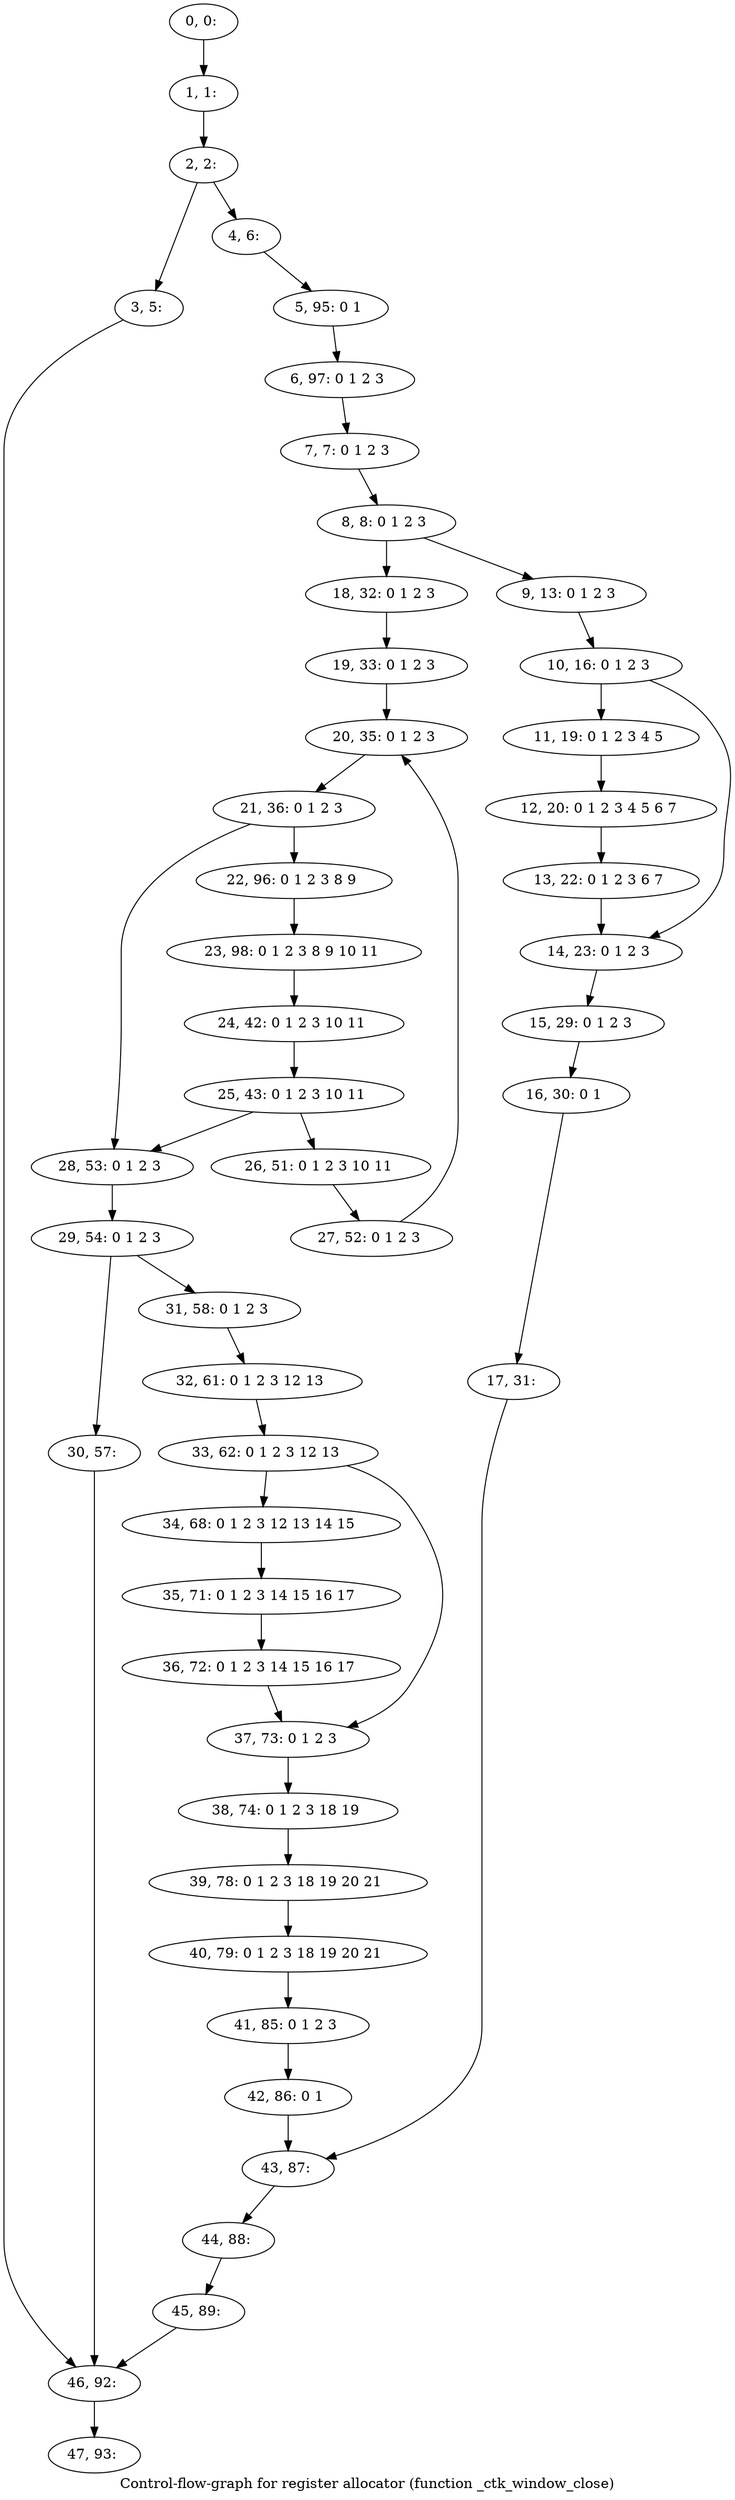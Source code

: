 digraph G {
graph [label="Control-flow-graph for register allocator (function _ctk_window_close)"]
0[label="0, 0: "];
1[label="1, 1: "];
2[label="2, 2: "];
3[label="3, 5: "];
4[label="4, 6: "];
5[label="5, 95: 0 1 "];
6[label="6, 97: 0 1 2 3 "];
7[label="7, 7: 0 1 2 3 "];
8[label="8, 8: 0 1 2 3 "];
9[label="9, 13: 0 1 2 3 "];
10[label="10, 16: 0 1 2 3 "];
11[label="11, 19: 0 1 2 3 4 5 "];
12[label="12, 20: 0 1 2 3 4 5 6 7 "];
13[label="13, 22: 0 1 2 3 6 7 "];
14[label="14, 23: 0 1 2 3 "];
15[label="15, 29: 0 1 2 3 "];
16[label="16, 30: 0 1 "];
17[label="17, 31: "];
18[label="18, 32: 0 1 2 3 "];
19[label="19, 33: 0 1 2 3 "];
20[label="20, 35: 0 1 2 3 "];
21[label="21, 36: 0 1 2 3 "];
22[label="22, 96: 0 1 2 3 8 9 "];
23[label="23, 98: 0 1 2 3 8 9 10 11 "];
24[label="24, 42: 0 1 2 3 10 11 "];
25[label="25, 43: 0 1 2 3 10 11 "];
26[label="26, 51: 0 1 2 3 10 11 "];
27[label="27, 52: 0 1 2 3 "];
28[label="28, 53: 0 1 2 3 "];
29[label="29, 54: 0 1 2 3 "];
30[label="30, 57: "];
31[label="31, 58: 0 1 2 3 "];
32[label="32, 61: 0 1 2 3 12 13 "];
33[label="33, 62: 0 1 2 3 12 13 "];
34[label="34, 68: 0 1 2 3 12 13 14 15 "];
35[label="35, 71: 0 1 2 3 14 15 16 17 "];
36[label="36, 72: 0 1 2 3 14 15 16 17 "];
37[label="37, 73: 0 1 2 3 "];
38[label="38, 74: 0 1 2 3 18 19 "];
39[label="39, 78: 0 1 2 3 18 19 20 21 "];
40[label="40, 79: 0 1 2 3 18 19 20 21 "];
41[label="41, 85: 0 1 2 3 "];
42[label="42, 86: 0 1 "];
43[label="43, 87: "];
44[label="44, 88: "];
45[label="45, 89: "];
46[label="46, 92: "];
47[label="47, 93: "];
0->1 ;
1->2 ;
2->3 ;
2->4 ;
3->46 ;
4->5 ;
5->6 ;
6->7 ;
7->8 ;
8->9 ;
8->18 ;
9->10 ;
10->11 ;
10->14 ;
11->12 ;
12->13 ;
13->14 ;
14->15 ;
15->16 ;
16->17 ;
17->43 ;
18->19 ;
19->20 ;
20->21 ;
21->22 ;
21->28 ;
22->23 ;
23->24 ;
24->25 ;
25->26 ;
25->28 ;
26->27 ;
27->20 ;
28->29 ;
29->30 ;
29->31 ;
30->46 ;
31->32 ;
32->33 ;
33->34 ;
33->37 ;
34->35 ;
35->36 ;
36->37 ;
37->38 ;
38->39 ;
39->40 ;
40->41 ;
41->42 ;
42->43 ;
43->44 ;
44->45 ;
45->46 ;
46->47 ;
}

